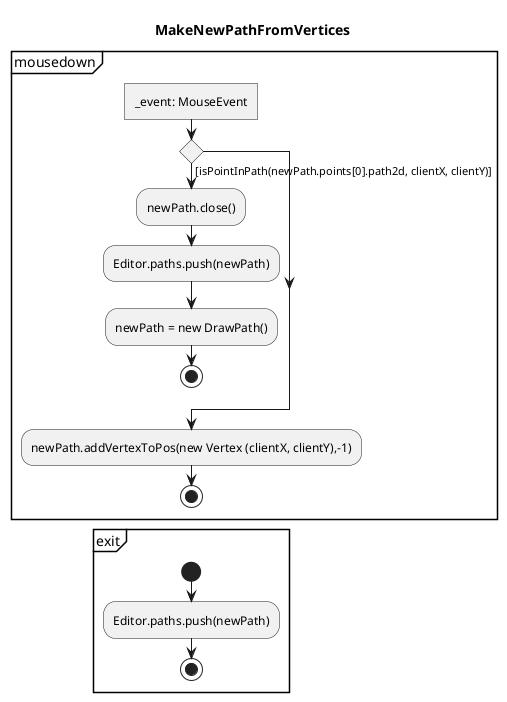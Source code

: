 @startuml MakeNewPathFromVertices
skinparam monochrome true

title MakeNewPathFromVertices

partition mousedown {
	:_event: MouseEvent]
	if() then ([isPointInPath(newPath.points[0].path2d, clientX, clientY)])
		:newPath.close();
		:Editor.paths.push(newPath);
		:newPath = new DrawPath();
		stop
	endif
	:newPath.addVertexToPos(new Vertex (clientX, clientY),-1);
	stop
}

' partition mousemove {
' 	:_event: MouseEvent]
' 	if() then ([selectedSubAction])
' 		:selectedSubAction.mousemove(_event);
' 	endif
' 	stop
' }

' partition mouseup {
' 	:_event: MouseEvent]
' 	if() then ([selectedSubAction])
' 		:selectedSubAction.mouseup(_event);
' 	endif
' 	stop
' }

partition exit {
	start
	:Editor.paths.push(newPath);
	stop
}

@enduml